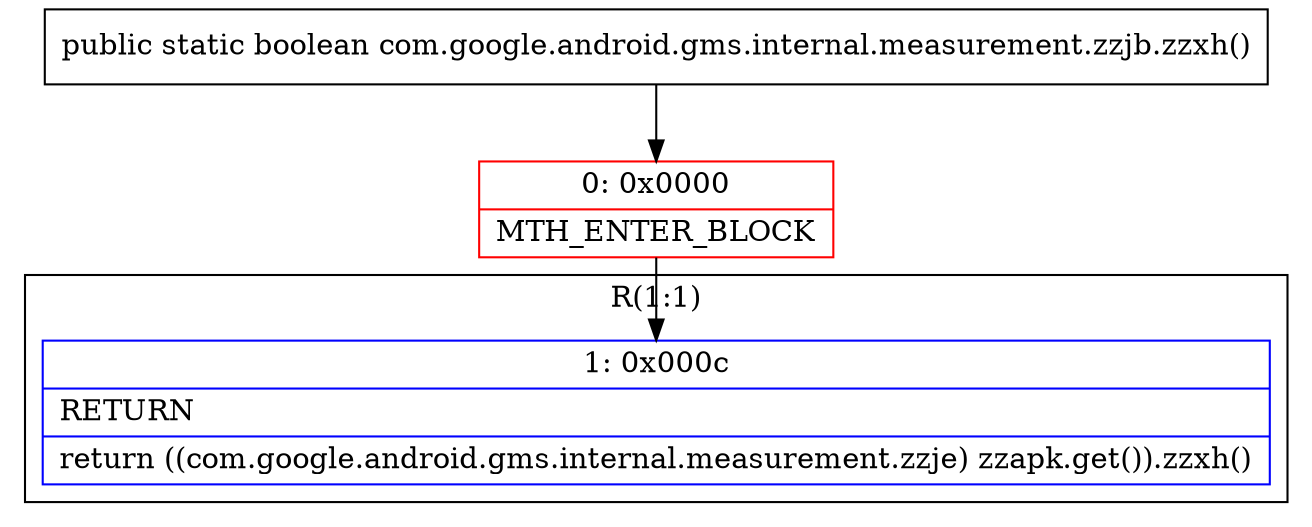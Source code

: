 digraph "CFG forcom.google.android.gms.internal.measurement.zzjb.zzxh()Z" {
subgraph cluster_Region_249831525 {
label = "R(1:1)";
node [shape=record,color=blue];
Node_1 [shape=record,label="{1\:\ 0x000c|RETURN\l|return ((com.google.android.gms.internal.measurement.zzje) zzapk.get()).zzxh()\l}"];
}
Node_0 [shape=record,color=red,label="{0\:\ 0x0000|MTH_ENTER_BLOCK\l}"];
MethodNode[shape=record,label="{public static boolean com.google.android.gms.internal.measurement.zzjb.zzxh() }"];
MethodNode -> Node_0;
Node_0 -> Node_1;
}

